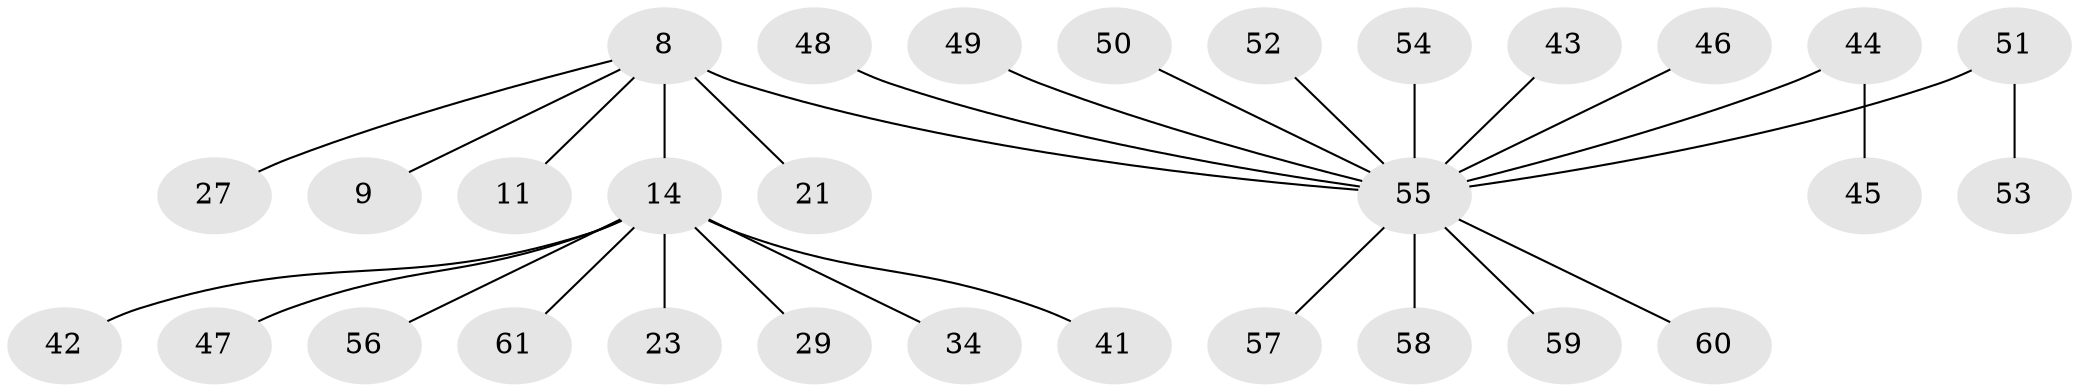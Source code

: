 // original degree distribution, {8: 0.03278688524590164, 1: 0.6885245901639344, 6: 0.03278688524590164, 2: 0.14754098360655737, 11: 0.01639344262295082, 4: 0.01639344262295082, 3: 0.04918032786885246, 10: 0.01639344262295082}
// Generated by graph-tools (version 1.1) at 2025/47/03/09/25 04:47:47]
// undirected, 30 vertices, 29 edges
graph export_dot {
graph [start="1"]
  node [color=gray90,style=filled];
  8 [super="+3"];
  9;
  11;
  14;
  21;
  23;
  27;
  29;
  34;
  41 [super="+32"];
  42;
  43;
  44;
  45;
  46 [super="+35"];
  47;
  48;
  49;
  50;
  51;
  52;
  53;
  54;
  55 [super="+40+10+13+17+19+20+22+30+36+25+31+37+38+39"];
  56;
  57;
  58;
  59;
  60;
  61;
  8 -- 9;
  8 -- 14 [weight=2];
  8 -- 21;
  8 -- 27;
  8 -- 11;
  8 -- 55;
  14 -- 23;
  14 -- 29;
  14 -- 34;
  14 -- 42;
  14 -- 47;
  14 -- 56;
  14 -- 61;
  14 -- 41;
  43 -- 55;
  44 -- 45;
  44 -- 55;
  46 -- 55;
  48 -- 55;
  49 -- 55;
  50 -- 55;
  51 -- 53;
  51 -- 55;
  52 -- 55;
  54 -- 55;
  55 -- 58;
  55 -- 60;
  55 -- 59;
  55 -- 57;
}
